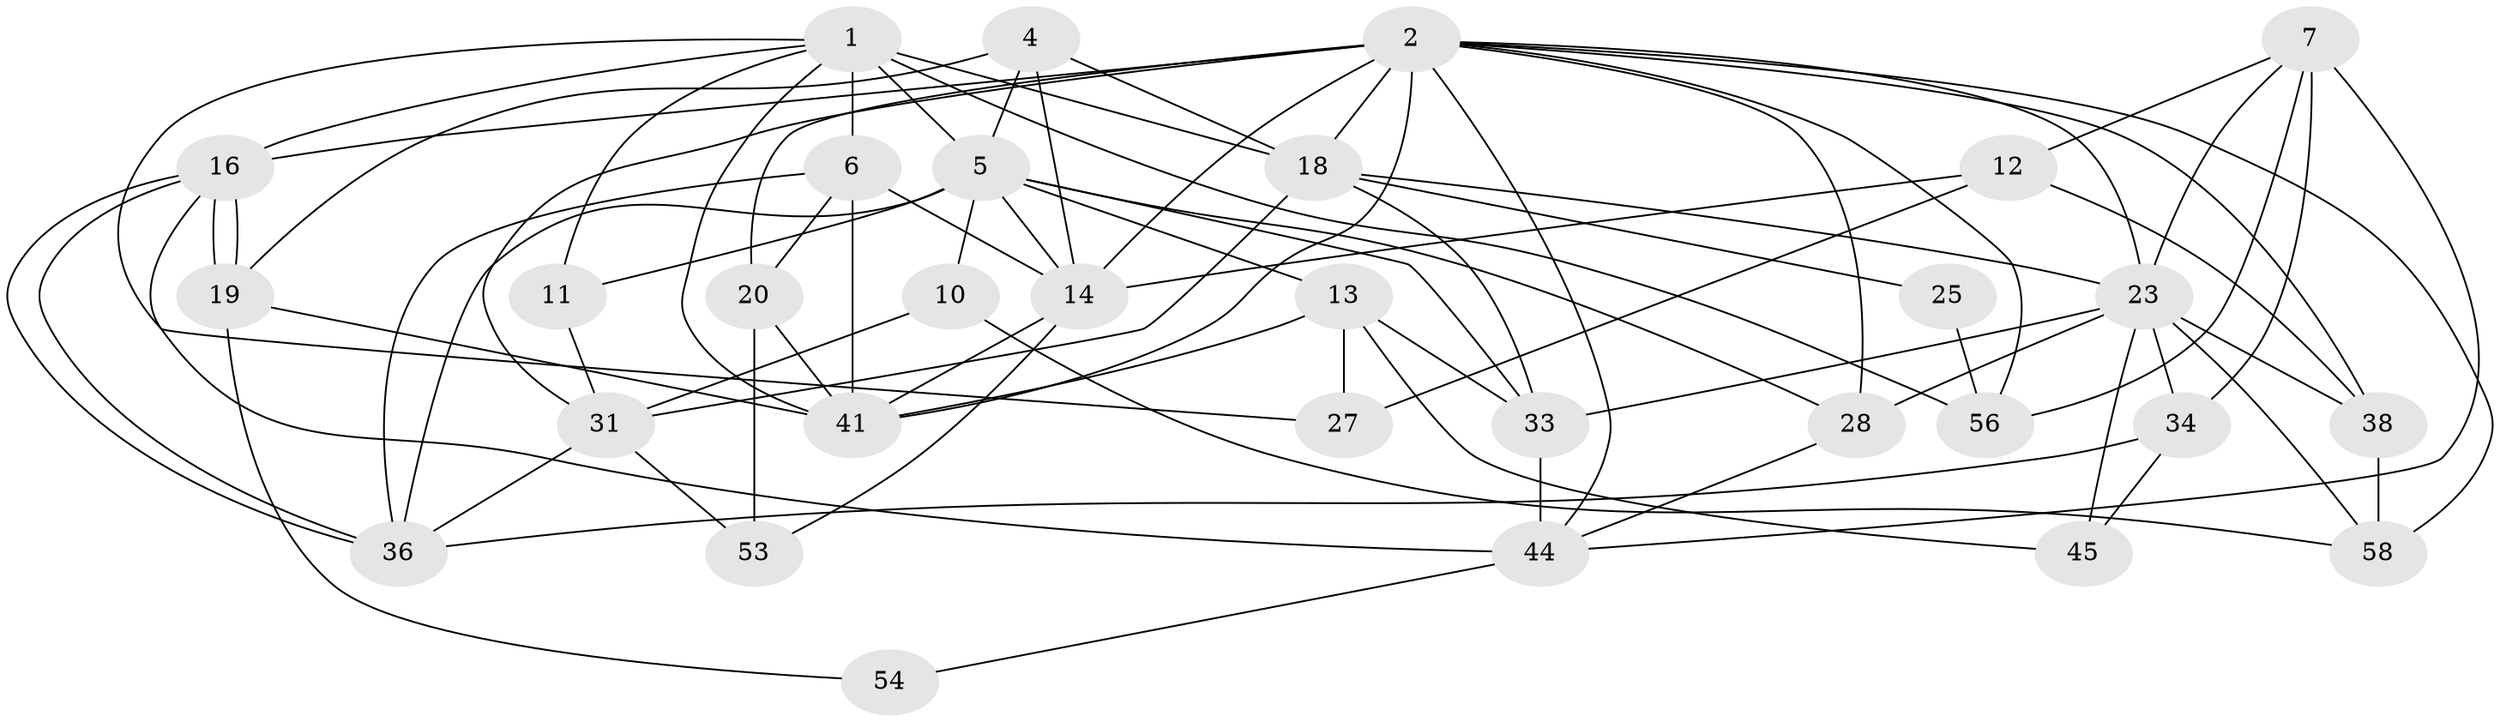 // original degree distribution, {3: 0.2903225806451613, 4: 0.3064516129032258, 7: 0.016129032258064516, 6: 0.08064516129032258, 5: 0.12903225806451613, 8: 0.03225806451612903, 2: 0.12903225806451613, 9: 0.016129032258064516}
// Generated by graph-tools (version 1.1) at 2025/15/03/09/25 04:15:18]
// undirected, 31 vertices, 80 edges
graph export_dot {
graph [start="1"]
  node [color=gray90,style=filled];
  1 [super="+60+26"];
  2 [super="+37+3"];
  4 [super="+29"];
  5 [super="+52+22"];
  6 [super="+40+46"];
  7 [super="+9"];
  10;
  11;
  12;
  13 [super="+51"];
  14 [super="+59+17+35"];
  16;
  18 [super="+24"];
  19;
  20;
  23 [super="+39"];
  25;
  27;
  28;
  31 [super="+57"];
  33;
  34 [super="+48"];
  36;
  38;
  41 [super="+42+43"];
  44 [super="+50"];
  45;
  53;
  54;
  56;
  58 [super="+61"];
  1 -- 6 [weight=2];
  1 -- 16;
  1 -- 27;
  1 -- 5;
  1 -- 18 [weight=2];
  1 -- 56;
  1 -- 41;
  1 -- 11;
  2 -- 20;
  2 -- 58;
  2 -- 16 [weight=2];
  2 -- 14 [weight=3];
  2 -- 38;
  2 -- 41;
  2 -- 44;
  2 -- 18;
  2 -- 23 [weight=3];
  2 -- 56;
  2 -- 28;
  2 -- 31;
  4 -- 19;
  4 -- 18;
  4 -- 5;
  4 -- 14;
  5 -- 33;
  5 -- 13;
  5 -- 11;
  5 -- 36;
  5 -- 10;
  5 -- 28;
  5 -- 14;
  6 -- 36;
  6 -- 14;
  6 -- 20;
  6 -- 41;
  7 -- 34 [weight=2];
  7 -- 23;
  7 -- 56;
  7 -- 44;
  7 -- 12;
  10 -- 58;
  10 -- 31;
  11 -- 31;
  12 -- 38;
  12 -- 27;
  12 -- 14;
  13 -- 33;
  13 -- 27 [weight=2];
  13 -- 41;
  13 -- 45;
  14 -- 41;
  14 -- 53;
  16 -- 36;
  16 -- 36;
  16 -- 19;
  16 -- 19;
  16 -- 44;
  18 -- 33;
  18 -- 25;
  18 -- 31;
  18 -- 23;
  19 -- 41 [weight=2];
  19 -- 54;
  20 -- 53;
  20 -- 41;
  23 -- 45;
  23 -- 38;
  23 -- 34;
  23 -- 33;
  23 -- 58;
  23 -- 28;
  25 -- 56;
  28 -- 44;
  31 -- 36;
  31 -- 53;
  33 -- 44 [weight=2];
  34 -- 36;
  34 -- 45;
  38 -- 58 [weight=2];
  44 -- 54;
}
